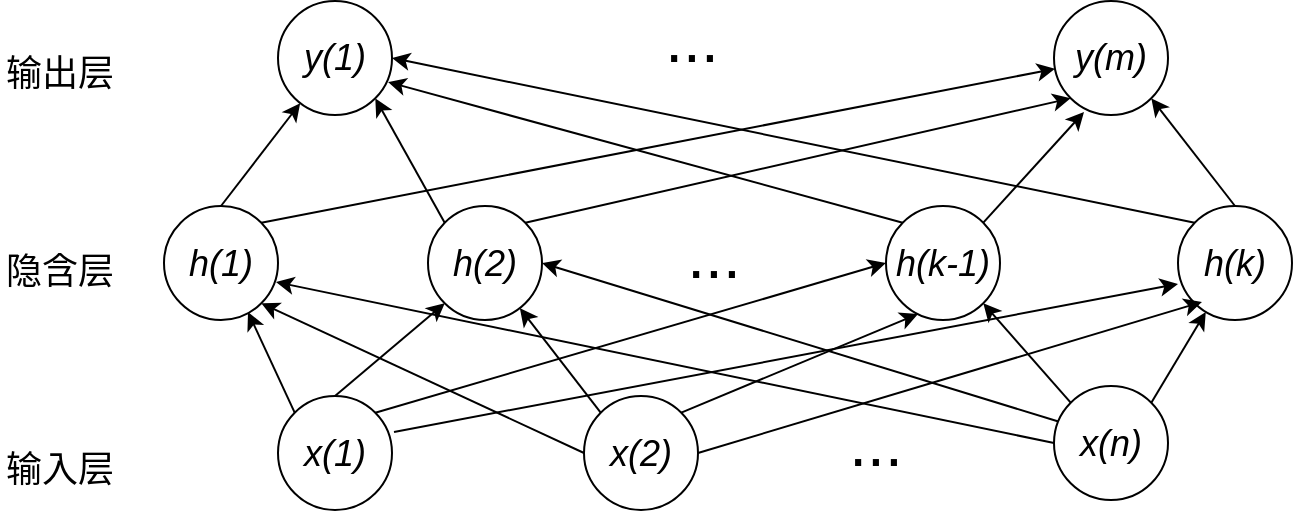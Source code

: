 <mxfile version="15.5.4" type="github">
  <diagram id="Bh91wp4Lt3wICjjUlo0v" name="第 1 页">
    <mxGraphModel dx="1186" dy="683" grid="0" gridSize="10" guides="1" tooltips="1" connect="1" arrows="1" fold="1" page="1" pageScale="1" pageWidth="827" pageHeight="1169" math="0" shadow="0">
      <root>
        <mxCell id="0" />
        <mxCell id="1" parent="0" />
        <mxCell id="IyXIojNbKUUZndofW9Dl-1" value="输出层" style="text;html=1;strokeColor=none;fillColor=none;align=center;verticalAlign=middle;whiteSpace=wrap;rounded=0;fontSize=18;" vertex="1" parent="1">
          <mxGeometry x="102" y="263" width="60" height="30" as="geometry" />
        </mxCell>
        <mxCell id="IyXIojNbKUUZndofW9Dl-2" value="隐含层" style="text;html=1;strokeColor=none;fillColor=none;align=center;verticalAlign=middle;whiteSpace=wrap;rounded=0;fontSize=18;" vertex="1" parent="1">
          <mxGeometry x="102" y="362" width="60" height="30" as="geometry" />
        </mxCell>
        <mxCell id="IyXIojNbKUUZndofW9Dl-3" value="输入层" style="text;html=1;strokeColor=none;fillColor=none;align=center;verticalAlign=middle;whiteSpace=wrap;rounded=0;fontSize=18;" vertex="1" parent="1">
          <mxGeometry x="102" y="461" width="60" height="30" as="geometry" />
        </mxCell>
        <mxCell id="IyXIojNbKUUZndofW9Dl-4" value="&lt;i&gt;y(1)&lt;/i&gt;" style="ellipse;whiteSpace=wrap;html=1;aspect=fixed;fontSize=18;" vertex="1" parent="1">
          <mxGeometry x="241" y="241.5" width="57" height="57" as="geometry" />
        </mxCell>
        <mxCell id="IyXIojNbKUUZndofW9Dl-5" value="&lt;i&gt;y(m)&lt;/i&gt;" style="ellipse;whiteSpace=wrap;html=1;aspect=fixed;fontSize=18;" vertex="1" parent="1">
          <mxGeometry x="629" y="241.5" width="57" height="57" as="geometry" />
        </mxCell>
        <mxCell id="IyXIojNbKUUZndofW9Dl-17" style="rounded=0;orthogonalLoop=1;jettySize=auto;html=1;exitX=0.5;exitY=0;exitDx=0;exitDy=0;fontSize=32;" edge="1" parent="1" source="IyXIojNbKUUZndofW9Dl-6" target="IyXIojNbKUUZndofW9Dl-4">
          <mxGeometry relative="1" as="geometry" />
        </mxCell>
        <mxCell id="IyXIojNbKUUZndofW9Dl-18" style="edgeStyle=none;rounded=0;orthogonalLoop=1;jettySize=auto;html=1;exitX=1;exitY=0;exitDx=0;exitDy=0;fontSize=32;" edge="1" parent="1" source="IyXIojNbKUUZndofW9Dl-6" target="IyXIojNbKUUZndofW9Dl-5">
          <mxGeometry relative="1" as="geometry" />
        </mxCell>
        <mxCell id="IyXIojNbKUUZndofW9Dl-6" value="&lt;i&gt;h(1)&lt;/i&gt;" style="ellipse;whiteSpace=wrap;html=1;aspect=fixed;fontSize=18;" vertex="1" parent="1">
          <mxGeometry x="184" y="344" width="57" height="57" as="geometry" />
        </mxCell>
        <mxCell id="IyXIojNbKUUZndofW9Dl-19" style="edgeStyle=none;rounded=0;orthogonalLoop=1;jettySize=auto;html=1;exitX=0;exitY=0;exitDx=0;exitDy=0;entryX=1;entryY=1;entryDx=0;entryDy=0;fontSize=32;" edge="1" parent="1" source="IyXIojNbKUUZndofW9Dl-7" target="IyXIojNbKUUZndofW9Dl-4">
          <mxGeometry relative="1" as="geometry" />
        </mxCell>
        <mxCell id="IyXIojNbKUUZndofW9Dl-22" style="edgeStyle=none;rounded=0;orthogonalLoop=1;jettySize=auto;html=1;exitX=1;exitY=0;exitDx=0;exitDy=0;entryX=0;entryY=1;entryDx=0;entryDy=0;fontSize=32;" edge="1" parent="1" source="IyXIojNbKUUZndofW9Dl-7" target="IyXIojNbKUUZndofW9Dl-5">
          <mxGeometry relative="1" as="geometry" />
        </mxCell>
        <mxCell id="IyXIojNbKUUZndofW9Dl-7" value="&lt;i&gt;h(2)&lt;/i&gt;" style="ellipse;whiteSpace=wrap;html=1;aspect=fixed;fontSize=18;" vertex="1" parent="1">
          <mxGeometry x="316" y="344" width="57" height="57" as="geometry" />
        </mxCell>
        <mxCell id="IyXIojNbKUUZndofW9Dl-24" style="edgeStyle=none;rounded=0;orthogonalLoop=1;jettySize=auto;html=1;exitX=1;exitY=0;exitDx=0;exitDy=0;entryX=0.263;entryY=0.974;entryDx=0;entryDy=0;entryPerimeter=0;fontSize=32;" edge="1" parent="1" source="IyXIojNbKUUZndofW9Dl-8" target="IyXIojNbKUUZndofW9Dl-5">
          <mxGeometry relative="1" as="geometry" />
        </mxCell>
        <mxCell id="IyXIojNbKUUZndofW9Dl-35" style="edgeStyle=none;rounded=0;orthogonalLoop=1;jettySize=auto;html=1;exitX=0;exitY=0;exitDx=0;exitDy=0;entryX=0.965;entryY=0.711;entryDx=0;entryDy=0;entryPerimeter=0;fontSize=32;" edge="1" parent="1" source="IyXIojNbKUUZndofW9Dl-8" target="IyXIojNbKUUZndofW9Dl-4">
          <mxGeometry relative="1" as="geometry" />
        </mxCell>
        <mxCell id="IyXIojNbKUUZndofW9Dl-8" value="&lt;i&gt;h(k-1)&lt;/i&gt;" style="ellipse;whiteSpace=wrap;html=1;aspect=fixed;fontSize=18;" vertex="1" parent="1">
          <mxGeometry x="545" y="344" width="57" height="57" as="geometry" />
        </mxCell>
        <mxCell id="IyXIojNbKUUZndofW9Dl-25" style="edgeStyle=none;rounded=0;orthogonalLoop=1;jettySize=auto;html=1;exitX=0.5;exitY=0;exitDx=0;exitDy=0;entryX=1;entryY=1;entryDx=0;entryDy=0;fontSize=32;" edge="1" parent="1" source="IyXIojNbKUUZndofW9Dl-9" target="IyXIojNbKUUZndofW9Dl-5">
          <mxGeometry relative="1" as="geometry" />
        </mxCell>
        <mxCell id="IyXIojNbKUUZndofW9Dl-37" style="edgeStyle=none;rounded=0;orthogonalLoop=1;jettySize=auto;html=1;exitX=0;exitY=0;exitDx=0;exitDy=0;entryX=1;entryY=0.5;entryDx=0;entryDy=0;fontSize=32;" edge="1" parent="1" source="IyXIojNbKUUZndofW9Dl-9" target="IyXIojNbKUUZndofW9Dl-4">
          <mxGeometry relative="1" as="geometry" />
        </mxCell>
        <mxCell id="IyXIojNbKUUZndofW9Dl-9" value="&lt;i&gt;h(k)&lt;/i&gt;" style="ellipse;whiteSpace=wrap;html=1;aspect=fixed;fontSize=18;" vertex="1" parent="1">
          <mxGeometry x="691" y="344" width="57" height="57" as="geometry" />
        </mxCell>
        <mxCell id="IyXIojNbKUUZndofW9Dl-20" style="edgeStyle=none;rounded=0;orthogonalLoop=1;jettySize=auto;html=1;exitX=0;exitY=0;exitDx=0;exitDy=0;entryX=0.737;entryY=0.93;entryDx=0;entryDy=0;entryPerimeter=0;fontSize=32;" edge="1" parent="1" source="IyXIojNbKUUZndofW9Dl-10" target="IyXIojNbKUUZndofW9Dl-6">
          <mxGeometry relative="1" as="geometry" />
        </mxCell>
        <mxCell id="IyXIojNbKUUZndofW9Dl-30" style="edgeStyle=none;rounded=0;orthogonalLoop=1;jettySize=auto;html=1;exitX=0.5;exitY=0;exitDx=0;exitDy=0;entryX=0;entryY=1;entryDx=0;entryDy=0;fontSize=32;" edge="1" parent="1" source="IyXIojNbKUUZndofW9Dl-10" target="IyXIojNbKUUZndofW9Dl-7">
          <mxGeometry relative="1" as="geometry" />
        </mxCell>
        <mxCell id="IyXIojNbKUUZndofW9Dl-31" style="edgeStyle=none;rounded=0;orthogonalLoop=1;jettySize=auto;html=1;exitX=1;exitY=0;exitDx=0;exitDy=0;entryX=0;entryY=0.5;entryDx=0;entryDy=0;fontSize=32;" edge="1" parent="1" source="IyXIojNbKUUZndofW9Dl-10" target="IyXIojNbKUUZndofW9Dl-8">
          <mxGeometry relative="1" as="geometry" />
        </mxCell>
        <mxCell id="IyXIojNbKUUZndofW9Dl-40" style="edgeStyle=none;rounded=0;orthogonalLoop=1;jettySize=auto;html=1;fontSize=32;entryX=0;entryY=0.684;entryDx=0;entryDy=0;entryPerimeter=0;" edge="1" parent="1" target="IyXIojNbKUUZndofW9Dl-9">
          <mxGeometry relative="1" as="geometry">
            <mxPoint x="299" y="457" as="sourcePoint" />
          </mxGeometry>
        </mxCell>
        <mxCell id="IyXIojNbKUUZndofW9Dl-10" value="&lt;i&gt;x(1)&lt;/i&gt;" style="ellipse;whiteSpace=wrap;html=1;aspect=fixed;fontSize=18;" vertex="1" parent="1">
          <mxGeometry x="241" y="439" width="57" height="57" as="geometry" />
        </mxCell>
        <mxCell id="IyXIojNbKUUZndofW9Dl-21" style="edgeStyle=none;rounded=0;orthogonalLoop=1;jettySize=auto;html=1;exitX=0;exitY=0.5;exitDx=0;exitDy=0;entryX=1;entryY=1;entryDx=0;entryDy=0;fontSize=32;" edge="1" parent="1" source="IyXIojNbKUUZndofW9Dl-11" target="IyXIojNbKUUZndofW9Dl-6">
          <mxGeometry relative="1" as="geometry" />
        </mxCell>
        <mxCell id="IyXIojNbKUUZndofW9Dl-27" style="edgeStyle=none;rounded=0;orthogonalLoop=1;jettySize=auto;html=1;exitX=1;exitY=0.5;exitDx=0;exitDy=0;fontSize=32;" edge="1" parent="1" source="IyXIojNbKUUZndofW9Dl-11">
          <mxGeometry relative="1" as="geometry">
            <mxPoint x="703" y="392" as="targetPoint" />
          </mxGeometry>
        </mxCell>
        <mxCell id="IyXIojNbKUUZndofW9Dl-28" style="edgeStyle=none;rounded=0;orthogonalLoop=1;jettySize=auto;html=1;exitX=1;exitY=0;exitDx=0;exitDy=0;entryX=0.281;entryY=0.947;entryDx=0;entryDy=0;entryPerimeter=0;fontSize=32;" edge="1" parent="1" source="IyXIojNbKUUZndofW9Dl-11" target="IyXIojNbKUUZndofW9Dl-8">
          <mxGeometry relative="1" as="geometry" />
        </mxCell>
        <mxCell id="IyXIojNbKUUZndofW9Dl-29" style="edgeStyle=none;rounded=0;orthogonalLoop=1;jettySize=auto;html=1;exitX=0;exitY=0;exitDx=0;exitDy=0;fontSize=32;" edge="1" parent="1" source="IyXIojNbKUUZndofW9Dl-11" target="IyXIojNbKUUZndofW9Dl-7">
          <mxGeometry relative="1" as="geometry" />
        </mxCell>
        <mxCell id="IyXIojNbKUUZndofW9Dl-11" value="&lt;i&gt;x(2)&lt;/i&gt;" style="ellipse;whiteSpace=wrap;html=1;aspect=fixed;fontSize=18;" vertex="1" parent="1">
          <mxGeometry x="394" y="439" width="57" height="57" as="geometry" />
        </mxCell>
        <mxCell id="IyXIojNbKUUZndofW9Dl-26" style="edgeStyle=none;rounded=0;orthogonalLoop=1;jettySize=auto;html=1;exitX=1;exitY=0;exitDx=0;exitDy=0;fontSize=32;" edge="1" parent="1" source="IyXIojNbKUUZndofW9Dl-12" target="IyXIojNbKUUZndofW9Dl-9">
          <mxGeometry relative="1" as="geometry" />
        </mxCell>
        <mxCell id="IyXIojNbKUUZndofW9Dl-33" style="edgeStyle=none;rounded=0;orthogonalLoop=1;jettySize=auto;html=1;exitX=0;exitY=0;exitDx=0;exitDy=0;entryX=1;entryY=1;entryDx=0;entryDy=0;fontSize=32;" edge="1" parent="1" source="IyXIojNbKUUZndofW9Dl-12" target="IyXIojNbKUUZndofW9Dl-8">
          <mxGeometry relative="1" as="geometry" />
        </mxCell>
        <mxCell id="IyXIojNbKUUZndofW9Dl-41" style="edgeStyle=none;rounded=0;orthogonalLoop=1;jettySize=auto;html=1;exitX=0.053;exitY=0.316;exitDx=0;exitDy=0;entryX=1;entryY=0.5;entryDx=0;entryDy=0;fontSize=32;exitPerimeter=0;" edge="1" parent="1" source="IyXIojNbKUUZndofW9Dl-12" target="IyXIojNbKUUZndofW9Dl-7">
          <mxGeometry relative="1" as="geometry" />
        </mxCell>
        <mxCell id="IyXIojNbKUUZndofW9Dl-42" style="edgeStyle=none;rounded=0;orthogonalLoop=1;jettySize=auto;html=1;exitX=0;exitY=0.5;exitDx=0;exitDy=0;entryX=0.982;entryY=0.667;entryDx=0;entryDy=0;entryPerimeter=0;fontSize=32;" edge="1" parent="1" source="IyXIojNbKUUZndofW9Dl-12" target="IyXIojNbKUUZndofW9Dl-6">
          <mxGeometry relative="1" as="geometry" />
        </mxCell>
        <mxCell id="IyXIojNbKUUZndofW9Dl-12" value="&lt;i&gt;x(n)&lt;/i&gt;" style="ellipse;whiteSpace=wrap;html=1;aspect=fixed;fontSize=18;" vertex="1" parent="1">
          <mxGeometry x="629" y="434" width="57" height="57" as="geometry" />
        </mxCell>
        <mxCell id="IyXIojNbKUUZndofW9Dl-13" value="&lt;font style=&quot;font-size: 32px&quot;&gt;...&lt;/font&gt;" style="text;html=1;strokeColor=none;fillColor=none;align=center;verticalAlign=middle;whiteSpace=wrap;rounded=0;fontSize=18;" vertex="1" parent="1">
          <mxGeometry x="510" y="447.5" width="60" height="30" as="geometry" />
        </mxCell>
        <mxCell id="IyXIojNbKUUZndofW9Dl-14" value="&lt;font style=&quot;font-size: 32px&quot;&gt;...&lt;/font&gt;" style="text;html=1;strokeColor=none;fillColor=none;align=center;verticalAlign=middle;whiteSpace=wrap;rounded=0;fontSize=18;" vertex="1" parent="1">
          <mxGeometry x="429" y="353.5" width="60" height="30" as="geometry" />
        </mxCell>
        <mxCell id="IyXIojNbKUUZndofW9Dl-16" value="&lt;font style=&quot;font-size: 32px&quot;&gt;...&lt;/font&gt;" style="text;html=1;strokeColor=none;fillColor=none;align=center;verticalAlign=middle;whiteSpace=wrap;rounded=0;fontSize=18;" vertex="1" parent="1">
          <mxGeometry x="418" y="246" width="60" height="30" as="geometry" />
        </mxCell>
      </root>
    </mxGraphModel>
  </diagram>
</mxfile>
